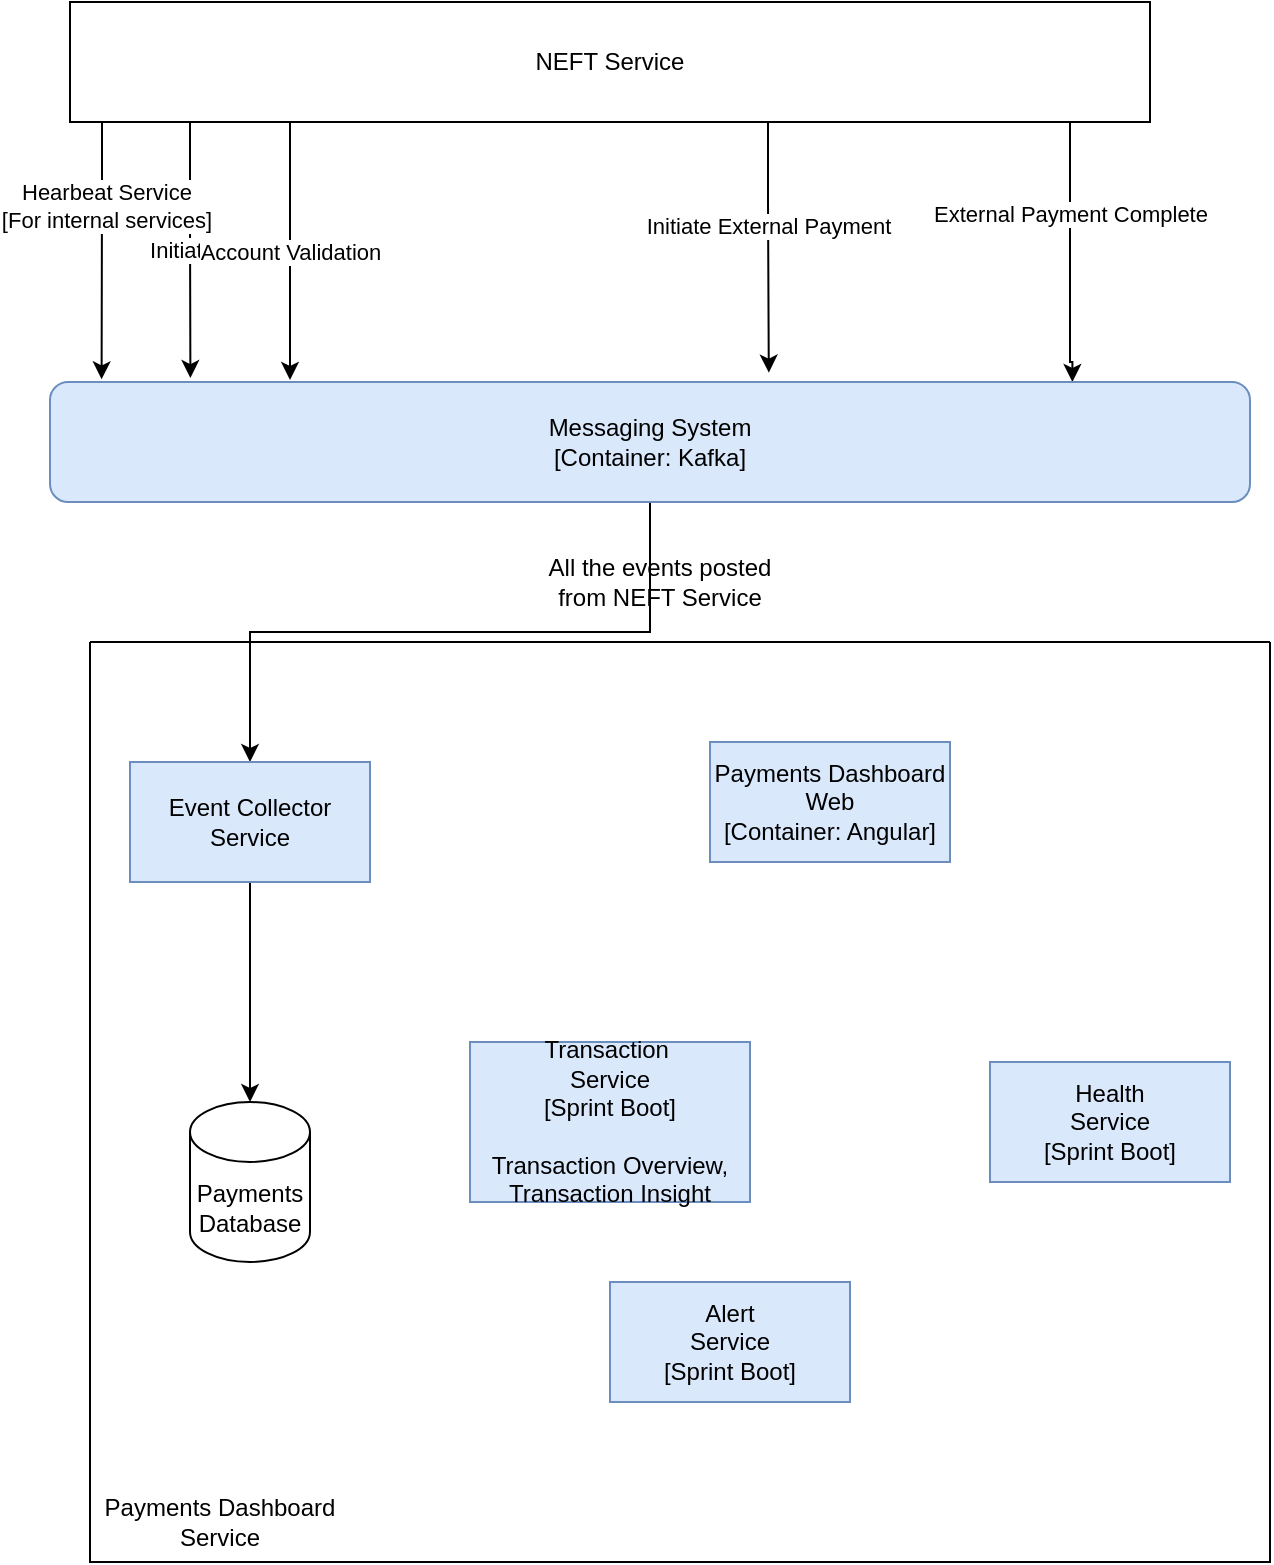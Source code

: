 <mxfile version="14.8.2" type="github">
  <diagram id="mTtdryZbqsRJS896h40v" name="Page-1">
    <mxGraphModel dx="782" dy="436" grid="1" gridSize="10" guides="1" tooltips="1" connect="1" arrows="1" fold="1" page="1" pageScale="1" pageWidth="850" pageHeight="1100" math="0" shadow="0">
      <root>
        <mxCell id="0" />
        <mxCell id="1" parent="0" />
        <mxCell id="blm5VY7jWJpTRxp0EUJT-4" value="Initiation" style="edgeStyle=orthogonalEdgeStyle;rounded=0;orthogonalLoop=1;jettySize=auto;html=1;entryX=0.117;entryY=-0.033;entryDx=0;entryDy=0;entryPerimeter=0;" edge="1" parent="1" source="blm5VY7jWJpTRxp0EUJT-1" target="blm5VY7jWJpTRxp0EUJT-3">
          <mxGeometry relative="1" as="geometry">
            <Array as="points">
              <mxPoint x="140" y="190" />
              <mxPoint x="140" y="190" />
            </Array>
          </mxGeometry>
        </mxCell>
        <mxCell id="blm5VY7jWJpTRxp0EUJT-5" value="Account Validation" style="edgeStyle=orthogonalEdgeStyle;rounded=0;orthogonalLoop=1;jettySize=auto;html=1;" edge="1" parent="1" source="blm5VY7jWJpTRxp0EUJT-1">
          <mxGeometry relative="1" as="geometry">
            <mxPoint x="190" y="269" as="targetPoint" />
            <Array as="points">
              <mxPoint x="190" y="269" />
            </Array>
          </mxGeometry>
        </mxCell>
        <mxCell id="blm5VY7jWJpTRxp0EUJT-7" style="edgeStyle=orthogonalEdgeStyle;rounded=0;orthogonalLoop=1;jettySize=auto;html=1;entryX=0.599;entryY=-0.078;entryDx=0;entryDy=0;entryPerimeter=0;" edge="1" parent="1" source="blm5VY7jWJpTRxp0EUJT-1" target="blm5VY7jWJpTRxp0EUJT-3">
          <mxGeometry relative="1" as="geometry">
            <Array as="points">
              <mxPoint x="429" y="180" />
              <mxPoint x="429" y="180" />
            </Array>
          </mxGeometry>
        </mxCell>
        <mxCell id="blm5VY7jWJpTRxp0EUJT-8" value="Initiate External Payment" style="edgeLabel;html=1;align=center;verticalAlign=middle;resizable=0;points=[];" vertex="1" connectable="0" parent="blm5VY7jWJpTRxp0EUJT-7">
          <mxGeometry x="-0.165" relative="1" as="geometry">
            <mxPoint y="-1" as="offset" />
          </mxGeometry>
        </mxCell>
        <mxCell id="blm5VY7jWJpTRxp0EUJT-9" style="edgeStyle=orthogonalEdgeStyle;rounded=0;orthogonalLoop=1;jettySize=auto;html=1;entryX=0.852;entryY=0;entryDx=0;entryDy=0;entryPerimeter=0;" edge="1" parent="1" source="blm5VY7jWJpTRxp0EUJT-1" target="blm5VY7jWJpTRxp0EUJT-3">
          <mxGeometry relative="1" as="geometry">
            <mxPoint x="560" y="260" as="targetPoint" />
            <Array as="points">
              <mxPoint x="580" y="260" />
              <mxPoint x="581" y="260" />
            </Array>
          </mxGeometry>
        </mxCell>
        <mxCell id="blm5VY7jWJpTRxp0EUJT-10" value="External Payment Complete" style="edgeLabel;html=1;align=center;verticalAlign=middle;resizable=0;points=[];" vertex="1" connectable="0" parent="blm5VY7jWJpTRxp0EUJT-9">
          <mxGeometry x="-0.303" relative="1" as="geometry">
            <mxPoint as="offset" />
          </mxGeometry>
        </mxCell>
        <mxCell id="blm5VY7jWJpTRxp0EUJT-14" style="edgeStyle=orthogonalEdgeStyle;rounded=0;orthogonalLoop=1;jettySize=auto;html=1;entryX=0.043;entryY=-0.022;entryDx=0;entryDy=0;entryPerimeter=0;" edge="1" parent="1" source="blm5VY7jWJpTRxp0EUJT-1" target="blm5VY7jWJpTRxp0EUJT-3">
          <mxGeometry relative="1" as="geometry">
            <Array as="points">
              <mxPoint x="96" y="170" />
              <mxPoint x="96" y="170" />
            </Array>
          </mxGeometry>
        </mxCell>
        <mxCell id="blm5VY7jWJpTRxp0EUJT-15" value="Hearbeat Service&lt;br&gt;[For internal services]" style="edgeLabel;html=1;align=center;verticalAlign=middle;resizable=0;points=[];" vertex="1" connectable="0" parent="blm5VY7jWJpTRxp0EUJT-14">
          <mxGeometry x="-0.352" y="2" relative="1" as="geometry">
            <mxPoint as="offset" />
          </mxGeometry>
        </mxCell>
        <mxCell id="blm5VY7jWJpTRxp0EUJT-1" value="NEFT Service" style="rounded=0;whiteSpace=wrap;html=1;" vertex="1" parent="1">
          <mxGeometry x="80" y="80" width="540" height="60" as="geometry" />
        </mxCell>
        <mxCell id="blm5VY7jWJpTRxp0EUJT-13" style="edgeStyle=orthogonalEdgeStyle;rounded=0;orthogonalLoop=1;jettySize=auto;html=1;" edge="1" parent="1" source="blm5VY7jWJpTRxp0EUJT-3" target="blm5VY7jWJpTRxp0EUJT-12">
          <mxGeometry relative="1" as="geometry" />
        </mxCell>
        <mxCell id="blm5VY7jWJpTRxp0EUJT-3" value="Messaging System&lt;br&gt;[Container: Kafka]" style="rounded=1;whiteSpace=wrap;html=1;fillColor=#dae8fc;strokeColor=#6c8ebf;" vertex="1" parent="1">
          <mxGeometry x="70" y="270" width="600" height="60" as="geometry" />
        </mxCell>
        <mxCell id="blm5VY7jWJpTRxp0EUJT-11" value="" style="swimlane;startSize=0;" vertex="1" parent="1">
          <mxGeometry x="90" y="400" width="590" height="460" as="geometry" />
        </mxCell>
        <mxCell id="blm5VY7jWJpTRxp0EUJT-19" style="edgeStyle=orthogonalEdgeStyle;rounded=0;orthogonalLoop=1;jettySize=auto;html=1;entryX=0.5;entryY=0;entryDx=0;entryDy=0;entryPerimeter=0;" edge="1" parent="blm5VY7jWJpTRxp0EUJT-11" source="blm5VY7jWJpTRxp0EUJT-12" target="blm5VY7jWJpTRxp0EUJT-17">
          <mxGeometry relative="1" as="geometry" />
        </mxCell>
        <mxCell id="blm5VY7jWJpTRxp0EUJT-12" value="Event Collector Service" style="rounded=0;whiteSpace=wrap;html=1;fillColor=#dae8fc;strokeColor=#6c8ebf;" vertex="1" parent="blm5VY7jWJpTRxp0EUJT-11">
          <mxGeometry x="20" y="60" width="120" height="60" as="geometry" />
        </mxCell>
        <mxCell id="blm5VY7jWJpTRxp0EUJT-17" value="Payments Database" style="shape=cylinder3;whiteSpace=wrap;html=1;boundedLbl=1;backgroundOutline=1;size=15;" vertex="1" parent="blm5VY7jWJpTRxp0EUJT-11">
          <mxGeometry x="50" y="230" width="60" height="80" as="geometry" />
        </mxCell>
        <mxCell id="blm5VY7jWJpTRxp0EUJT-18" value="Payments Dashboard Service" style="text;html=1;strokeColor=none;fillColor=none;align=center;verticalAlign=middle;whiteSpace=wrap;rounded=0;" vertex="1" parent="blm5VY7jWJpTRxp0EUJT-11">
          <mxGeometry y="430" width="130" height="20" as="geometry" />
        </mxCell>
        <mxCell id="blm5VY7jWJpTRxp0EUJT-20" value="Transaction&amp;nbsp;&lt;br&gt;Service&lt;br&gt;[Sprint Boot]&lt;br&gt;&lt;br&gt;Transaction Overview, Transaction Insight" style="rounded=0;whiteSpace=wrap;html=1;fillColor=#dae8fc;strokeColor=#6c8ebf;" vertex="1" parent="blm5VY7jWJpTRxp0EUJT-11">
          <mxGeometry x="190" y="200" width="140" height="80" as="geometry" />
        </mxCell>
        <mxCell id="blm5VY7jWJpTRxp0EUJT-21" value="Payments Dashboard Web&lt;br&gt;[Container: Angular]" style="rounded=0;whiteSpace=wrap;html=1;fillColor=#dae8fc;strokeColor=#6c8ebf;" vertex="1" parent="blm5VY7jWJpTRxp0EUJT-11">
          <mxGeometry x="310" y="50" width="120" height="60" as="geometry" />
        </mxCell>
        <mxCell id="blm5VY7jWJpTRxp0EUJT-22" value="Health&lt;br&gt;Service&lt;br&gt;[Sprint Boot]" style="rounded=0;whiteSpace=wrap;html=1;fillColor=#dae8fc;strokeColor=#6c8ebf;" vertex="1" parent="blm5VY7jWJpTRxp0EUJT-11">
          <mxGeometry x="450" y="210" width="120" height="60" as="geometry" />
        </mxCell>
        <mxCell id="blm5VY7jWJpTRxp0EUJT-23" value="Alert&lt;br&gt;Service&lt;br&gt;[Sprint Boot]" style="rounded=0;whiteSpace=wrap;html=1;fillColor=#dae8fc;strokeColor=#6c8ebf;" vertex="1" parent="blm5VY7jWJpTRxp0EUJT-11">
          <mxGeometry x="260" y="320" width="120" height="60" as="geometry" />
        </mxCell>
        <mxCell id="blm5VY7jWJpTRxp0EUJT-16" value="All the events posted from NEFT Service" style="text;html=1;strokeColor=none;fillColor=none;align=center;verticalAlign=middle;whiteSpace=wrap;rounded=0;" vertex="1" parent="1">
          <mxGeometry x="310" y="360" width="130" height="20" as="geometry" />
        </mxCell>
      </root>
    </mxGraphModel>
  </diagram>
</mxfile>
